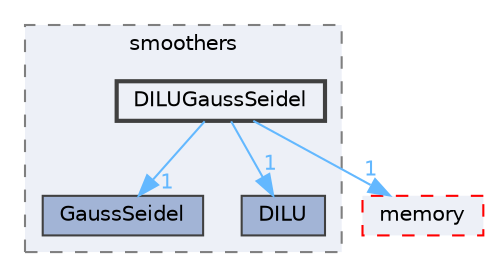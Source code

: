 digraph "src/OpenFOAM/matrices/lduMatrix/smoothers/DILUGaussSeidel"
{
 // LATEX_PDF_SIZE
  bgcolor="transparent";
  edge [fontname=Helvetica,fontsize=10,labelfontname=Helvetica,labelfontsize=10];
  node [fontname=Helvetica,fontsize=10,shape=box,height=0.2,width=0.4];
  compound=true
  subgraph clusterdir_27bacb8e19b5862d96d869422b2be03b {
    graph [ bgcolor="#edf0f7", pencolor="grey50", label="smoothers", fontname=Helvetica,fontsize=10 style="filled,dashed", URL="dir_27bacb8e19b5862d96d869422b2be03b.html",tooltip=""]
  dir_5e89c184c4a835c9e0c07194ae237305 [label="GaussSeidel", fillcolor="#a2b4d6", color="grey25", style="filled", URL="dir_5e89c184c4a835c9e0c07194ae237305.html",tooltip=""];
  dir_88d102eae200c8daed19b189b42c3701 [label="DILU", fillcolor="#a2b4d6", color="grey25", style="filled", URL="dir_88d102eae200c8daed19b189b42c3701.html",tooltip=""];
  dir_585e7fc14d874ef807785d1f86dd7d40 [label="DILUGaussSeidel", fillcolor="#edf0f7", color="grey25", style="filled,bold", URL="dir_585e7fc14d874ef807785d1f86dd7d40.html",tooltip=""];
  }
  dir_385a22dcc2f7120acb0f1a7a832b3b8d [label="memory", fillcolor="#edf0f7", color="red", style="filled,dashed", URL="dir_385a22dcc2f7120acb0f1a7a832b3b8d.html",tooltip=""];
  dir_585e7fc14d874ef807785d1f86dd7d40->dir_385a22dcc2f7120acb0f1a7a832b3b8d [headlabel="1", labeldistance=1.5 headhref="dir_000933_002352.html" href="dir_000933_002352.html" color="steelblue1" fontcolor="steelblue1"];
  dir_585e7fc14d874ef807785d1f86dd7d40->dir_5e89c184c4a835c9e0c07194ae237305 [headlabel="1", labeldistance=1.5 headhref="dir_000933_001597.html" href="dir_000933_001597.html" color="steelblue1" fontcolor="steelblue1"];
  dir_585e7fc14d874ef807785d1f86dd7d40->dir_88d102eae200c8daed19b189b42c3701 [headlabel="1", labeldistance=1.5 headhref="dir_000933_000932.html" href="dir_000933_000932.html" color="steelblue1" fontcolor="steelblue1"];
}
